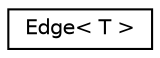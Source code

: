 digraph "Graphical Class Hierarchy"
{
 // LATEX_PDF_SIZE
  edge [fontname="Helvetica",fontsize="10",labelfontname="Helvetica",labelfontsize="10"];
  node [fontname="Helvetica",fontsize="10",shape=record];
  rankdir="LR";
  Node0 [label="Edge\< T \>",height=0.2,width=0.4,color="black", fillcolor="white", style="filled",URL="$structEdge.html",tooltip="The Edge struct."];
}
